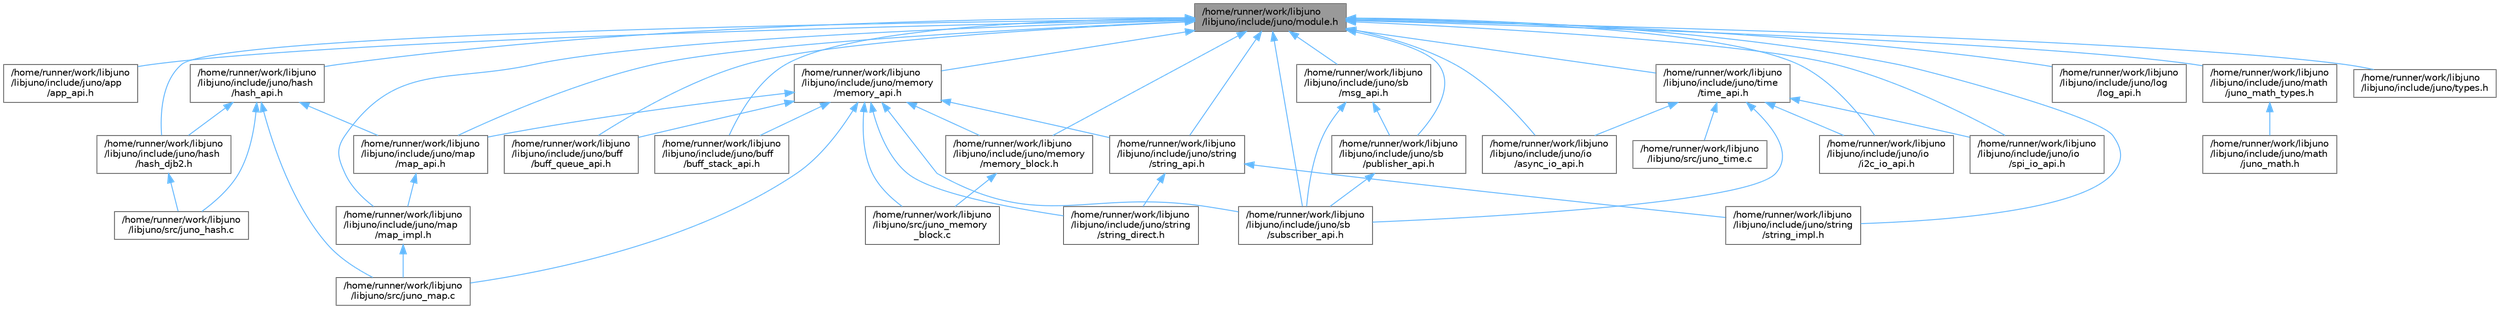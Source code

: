 digraph "/home/runner/work/libjuno/libjuno/include/juno/module.h"
{
 // LATEX_PDF_SIZE
  bgcolor="transparent";
  edge [fontname=Helvetica,fontsize=10,labelfontname=Helvetica,labelfontsize=10];
  node [fontname=Helvetica,fontsize=10,shape=box,height=0.2,width=0.4];
  Node1 [id="Node000001",label="/home/runner/work/libjuno\l/libjuno/include/juno/module.h",height=0.2,width=0.4,color="gray40", fillcolor="grey60", style="filled", fontcolor="black",tooltip=" "];
  Node1 -> Node2 [id="edge1_Node000001_Node000002",dir="back",color="steelblue1",style="solid",tooltip=" "];
  Node2 [id="Node000002",label="/home/runner/work/libjuno\l/libjuno/include/juno/app\l/app_api.h",height=0.2,width=0.4,color="grey40", fillcolor="white", style="filled",URL="$app__api_8h.html",tooltip=" "];
  Node1 -> Node3 [id="edge2_Node000001_Node000003",dir="back",color="steelblue1",style="solid",tooltip=" "];
  Node3 [id="Node000003",label="/home/runner/work/libjuno\l/libjuno/include/juno/buff\l/buff_queue_api.h",height=0.2,width=0.4,color="grey40", fillcolor="white", style="filled",URL="$buff__queue__api_8h.html",tooltip=" "];
  Node1 -> Node4 [id="edge3_Node000001_Node000004",dir="back",color="steelblue1",style="solid",tooltip=" "];
  Node4 [id="Node000004",label="/home/runner/work/libjuno\l/libjuno/include/juno/buff\l/buff_stack_api.h",height=0.2,width=0.4,color="grey40", fillcolor="white", style="filled",URL="$buff__stack__api_8h.html",tooltip=" "];
  Node1 -> Node5 [id="edge4_Node000001_Node000005",dir="back",color="steelblue1",style="solid",tooltip=" "];
  Node5 [id="Node000005",label="/home/runner/work/libjuno\l/libjuno/include/juno/hash\l/hash_api.h",height=0.2,width=0.4,color="grey40", fillcolor="white", style="filled",URL="$hash__api_8h.html",tooltip=" "];
  Node5 -> Node6 [id="edge5_Node000005_Node000006",dir="back",color="steelblue1",style="solid",tooltip=" "];
  Node6 [id="Node000006",label="/home/runner/work/libjuno\l/libjuno/include/juno/hash\l/hash_djb2.h",height=0.2,width=0.4,color="grey40", fillcolor="white", style="filled",URL="$hash__djb2_8h.html",tooltip=" "];
  Node6 -> Node7 [id="edge6_Node000006_Node000007",dir="back",color="steelblue1",style="solid",tooltip=" "];
  Node7 [id="Node000007",label="/home/runner/work/libjuno\l/libjuno/src/juno_hash.c",height=0.2,width=0.4,color="grey40", fillcolor="white", style="filled",URL="$juno__hash_8c.html",tooltip=" "];
  Node5 -> Node8 [id="edge7_Node000005_Node000008",dir="back",color="steelblue1",style="solid",tooltip=" "];
  Node8 [id="Node000008",label="/home/runner/work/libjuno\l/libjuno/include/juno/map\l/map_api.h",height=0.2,width=0.4,color="grey40", fillcolor="white", style="filled",URL="$map__api_8h.html",tooltip=" "];
  Node8 -> Node9 [id="edge8_Node000008_Node000009",dir="back",color="steelblue1",style="solid",tooltip=" "];
  Node9 [id="Node000009",label="/home/runner/work/libjuno\l/libjuno/include/juno/map\l/map_impl.h",height=0.2,width=0.4,color="grey40", fillcolor="white", style="filled",URL="$map__impl_8h.html",tooltip=" "];
  Node9 -> Node10 [id="edge9_Node000009_Node000010",dir="back",color="steelblue1",style="solid",tooltip=" "];
  Node10 [id="Node000010",label="/home/runner/work/libjuno\l/libjuno/src/juno_map.c",height=0.2,width=0.4,color="grey40", fillcolor="white", style="filled",URL="$juno__map_8c.html",tooltip=" "];
  Node5 -> Node7 [id="edge10_Node000005_Node000007",dir="back",color="steelblue1",style="solid",tooltip=" "];
  Node5 -> Node10 [id="edge11_Node000005_Node000010",dir="back",color="steelblue1",style="solid",tooltip=" "];
  Node1 -> Node6 [id="edge12_Node000001_Node000006",dir="back",color="steelblue1",style="solid",tooltip=" "];
  Node1 -> Node11 [id="edge13_Node000001_Node000011",dir="back",color="steelblue1",style="solid",tooltip=" "];
  Node11 [id="Node000011",label="/home/runner/work/libjuno\l/libjuno/include/juno/io\l/async_io_api.h",height=0.2,width=0.4,color="grey40", fillcolor="white", style="filled",URL="$async__io__api_8h.html",tooltip=" "];
  Node1 -> Node12 [id="edge14_Node000001_Node000012",dir="back",color="steelblue1",style="solid",tooltip=" "];
  Node12 [id="Node000012",label="/home/runner/work/libjuno\l/libjuno/include/juno/io\l/i2c_io_api.h",height=0.2,width=0.4,color="grey40", fillcolor="white", style="filled",URL="$i2c__io__api_8h.html",tooltip=" "];
  Node1 -> Node13 [id="edge15_Node000001_Node000013",dir="back",color="steelblue1",style="solid",tooltip=" "];
  Node13 [id="Node000013",label="/home/runner/work/libjuno\l/libjuno/include/juno/io\l/spi_io_api.h",height=0.2,width=0.4,color="grey40", fillcolor="white", style="filled",URL="$spi__io__api_8h.html",tooltip=" "];
  Node1 -> Node14 [id="edge16_Node000001_Node000014",dir="back",color="steelblue1",style="solid",tooltip=" "];
  Node14 [id="Node000014",label="/home/runner/work/libjuno\l/libjuno/include/juno/log\l/log_api.h",height=0.2,width=0.4,color="grey40", fillcolor="white", style="filled",URL="$log__api_8h.html",tooltip=" "];
  Node1 -> Node8 [id="edge17_Node000001_Node000008",dir="back",color="steelblue1",style="solid",tooltip=" "];
  Node1 -> Node9 [id="edge18_Node000001_Node000009",dir="back",color="steelblue1",style="solid",tooltip=" "];
  Node1 -> Node15 [id="edge19_Node000001_Node000015",dir="back",color="steelblue1",style="solid",tooltip=" "];
  Node15 [id="Node000015",label="/home/runner/work/libjuno\l/libjuno/include/juno/math\l/juno_math_types.h",height=0.2,width=0.4,color="grey40", fillcolor="white", style="filled",URL="$juno__math__types_8h.html",tooltip=" "];
  Node15 -> Node16 [id="edge20_Node000015_Node000016",dir="back",color="steelblue1",style="solid",tooltip=" "];
  Node16 [id="Node000016",label="/home/runner/work/libjuno\l/libjuno/include/juno/math\l/juno_math.h",height=0.2,width=0.4,color="grey40", fillcolor="white", style="filled",URL="$juno__math_8h.html",tooltip=" "];
  Node1 -> Node17 [id="edge21_Node000001_Node000017",dir="back",color="steelblue1",style="solid",tooltip=" "];
  Node17 [id="Node000017",label="/home/runner/work/libjuno\l/libjuno/include/juno/memory\l/memory_api.h",height=0.2,width=0.4,color="grey40", fillcolor="white", style="filled",URL="$memory__api_8h.html",tooltip=" "];
  Node17 -> Node3 [id="edge22_Node000017_Node000003",dir="back",color="steelblue1",style="solid",tooltip=" "];
  Node17 -> Node4 [id="edge23_Node000017_Node000004",dir="back",color="steelblue1",style="solid",tooltip=" "];
  Node17 -> Node8 [id="edge24_Node000017_Node000008",dir="back",color="steelblue1",style="solid",tooltip=" "];
  Node17 -> Node18 [id="edge25_Node000017_Node000018",dir="back",color="steelblue1",style="solid",tooltip=" "];
  Node18 [id="Node000018",label="/home/runner/work/libjuno\l/libjuno/include/juno/memory\l/memory_block.h",height=0.2,width=0.4,color="grey40", fillcolor="white", style="filled",URL="$memory__block_8h.html",tooltip=" "];
  Node18 -> Node19 [id="edge26_Node000018_Node000019",dir="back",color="steelblue1",style="solid",tooltip=" "];
  Node19 [id="Node000019",label="/home/runner/work/libjuno\l/libjuno/src/juno_memory\l_block.c",height=0.2,width=0.4,color="grey40", fillcolor="white", style="filled",URL="$juno__memory__block_8c.html",tooltip=" "];
  Node17 -> Node20 [id="edge27_Node000017_Node000020",dir="back",color="steelblue1",style="solid",tooltip=" "];
  Node20 [id="Node000020",label="/home/runner/work/libjuno\l/libjuno/include/juno/sb\l/subscriber_api.h",height=0.2,width=0.4,color="grey40", fillcolor="white", style="filled",URL="$subscriber__api_8h.html",tooltip=" "];
  Node17 -> Node21 [id="edge28_Node000017_Node000021",dir="back",color="steelblue1",style="solid",tooltip=" "];
  Node21 [id="Node000021",label="/home/runner/work/libjuno\l/libjuno/include/juno/string\l/string_api.h",height=0.2,width=0.4,color="grey40", fillcolor="white", style="filled",URL="$string__api_8h.html",tooltip=" "];
  Node21 -> Node22 [id="edge29_Node000021_Node000022",dir="back",color="steelblue1",style="solid",tooltip=" "];
  Node22 [id="Node000022",label="/home/runner/work/libjuno\l/libjuno/include/juno/string\l/string_direct.h",height=0.2,width=0.4,color="grey40", fillcolor="white", style="filled",URL="$string__direct_8h.html",tooltip=" "];
  Node21 -> Node23 [id="edge30_Node000021_Node000023",dir="back",color="steelblue1",style="solid",tooltip=" "];
  Node23 [id="Node000023",label="/home/runner/work/libjuno\l/libjuno/include/juno/string\l/string_impl.h",height=0.2,width=0.4,color="grey40", fillcolor="white", style="filled",URL="$string__impl_8h.html",tooltip=" "];
  Node17 -> Node22 [id="edge31_Node000017_Node000022",dir="back",color="steelblue1",style="solid",tooltip=" "];
  Node17 -> Node10 [id="edge32_Node000017_Node000010",dir="back",color="steelblue1",style="solid",tooltip=" "];
  Node17 -> Node19 [id="edge33_Node000017_Node000019",dir="back",color="steelblue1",style="solid",tooltip=" "];
  Node1 -> Node18 [id="edge34_Node000001_Node000018",dir="back",color="steelblue1",style="solid",tooltip=" "];
  Node1 -> Node24 [id="edge35_Node000001_Node000024",dir="back",color="steelblue1",style="solid",tooltip=" "];
  Node24 [id="Node000024",label="/home/runner/work/libjuno\l/libjuno/include/juno/sb\l/msg_api.h",height=0.2,width=0.4,color="grey40", fillcolor="white", style="filled",URL="$msg__api_8h.html",tooltip=" "];
  Node24 -> Node25 [id="edge36_Node000024_Node000025",dir="back",color="steelblue1",style="solid",tooltip=" "];
  Node25 [id="Node000025",label="/home/runner/work/libjuno\l/libjuno/include/juno/sb\l/publisher_api.h",height=0.2,width=0.4,color="grey40", fillcolor="white", style="filled",URL="$publisher__api_8h.html",tooltip=" "];
  Node25 -> Node20 [id="edge37_Node000025_Node000020",dir="back",color="steelblue1",style="solid",tooltip=" "];
  Node24 -> Node20 [id="edge38_Node000024_Node000020",dir="back",color="steelblue1",style="solid",tooltip=" "];
  Node1 -> Node25 [id="edge39_Node000001_Node000025",dir="back",color="steelblue1",style="solid",tooltip=" "];
  Node1 -> Node20 [id="edge40_Node000001_Node000020",dir="back",color="steelblue1",style="solid",tooltip=" "];
  Node1 -> Node21 [id="edge41_Node000001_Node000021",dir="back",color="steelblue1",style="solid",tooltip=" "];
  Node1 -> Node23 [id="edge42_Node000001_Node000023",dir="back",color="steelblue1",style="solid",tooltip=" "];
  Node1 -> Node26 [id="edge43_Node000001_Node000026",dir="back",color="steelblue1",style="solid",tooltip=" "];
  Node26 [id="Node000026",label="/home/runner/work/libjuno\l/libjuno/include/juno/time\l/time_api.h",height=0.2,width=0.4,color="grey40", fillcolor="white", style="filled",URL="$time__api_8h.html",tooltip=" "];
  Node26 -> Node11 [id="edge44_Node000026_Node000011",dir="back",color="steelblue1",style="solid",tooltip=" "];
  Node26 -> Node12 [id="edge45_Node000026_Node000012",dir="back",color="steelblue1",style="solid",tooltip=" "];
  Node26 -> Node13 [id="edge46_Node000026_Node000013",dir="back",color="steelblue1",style="solid",tooltip=" "];
  Node26 -> Node20 [id="edge47_Node000026_Node000020",dir="back",color="steelblue1",style="solid",tooltip=" "];
  Node26 -> Node27 [id="edge48_Node000026_Node000027",dir="back",color="steelblue1",style="solid",tooltip=" "];
  Node27 [id="Node000027",label="/home/runner/work/libjuno\l/libjuno/src/juno_time.c",height=0.2,width=0.4,color="grey40", fillcolor="white", style="filled",URL="$juno__time_8c.html",tooltip=" "];
  Node1 -> Node28 [id="edge49_Node000001_Node000028",dir="back",color="steelblue1",style="solid",tooltip=" "];
  Node28 [id="Node000028",label="/home/runner/work/libjuno\l/libjuno/include/juno/types.h",height=0.2,width=0.4,color="grey40", fillcolor="white", style="filled",URL="$types_8h.html",tooltip=" "];
}
